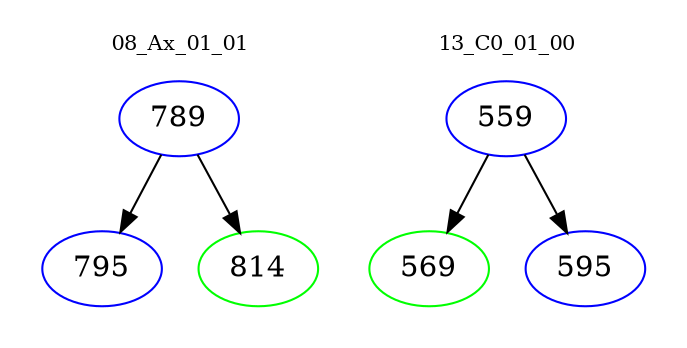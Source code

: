 digraph{
subgraph cluster_0 {
color = white
label = "08_Ax_01_01";
fontsize=10;
T0_789 [label="789", color="blue"]
T0_789 -> T0_795 [color="black"]
T0_795 [label="795", color="blue"]
T0_789 -> T0_814 [color="black"]
T0_814 [label="814", color="green"]
}
subgraph cluster_1 {
color = white
label = "13_C0_01_00";
fontsize=10;
T1_559 [label="559", color="blue"]
T1_559 -> T1_569 [color="black"]
T1_569 [label="569", color="green"]
T1_559 -> T1_595 [color="black"]
T1_595 [label="595", color="blue"]
}
}
